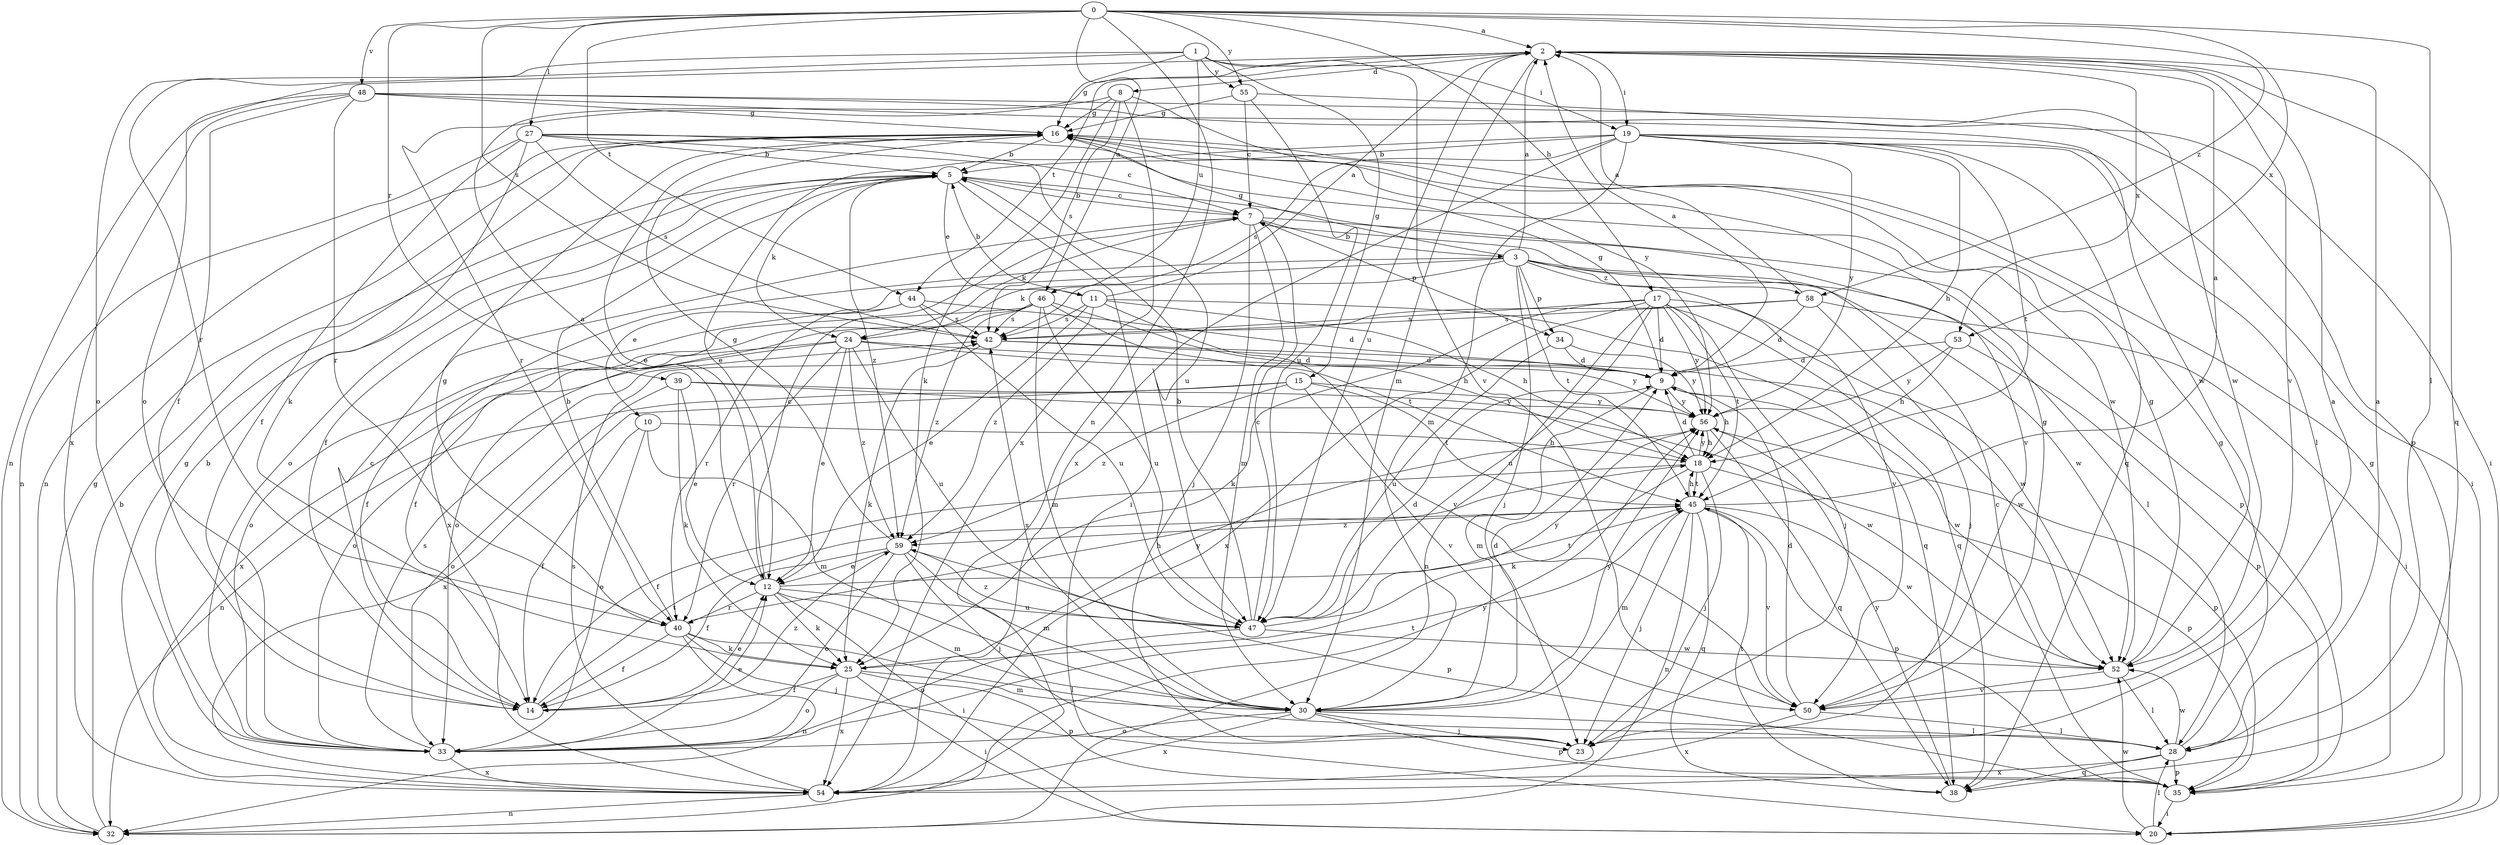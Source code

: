 strict digraph  {
0;
1;
2;
3;
5;
7;
8;
9;
10;
11;
12;
14;
15;
16;
17;
18;
19;
20;
23;
24;
25;
27;
28;
30;
32;
33;
34;
35;
38;
39;
40;
42;
44;
45;
46;
47;
48;
50;
52;
53;
54;
55;
56;
58;
59;
0 -> 2  [label=a];
0 -> 17  [label=h];
0 -> 27  [label=l];
0 -> 28  [label=l];
0 -> 32  [label=n];
0 -> 39  [label=r];
0 -> 42  [label=s];
0 -> 44  [label=t];
0 -> 46  [label=u];
0 -> 48  [label=v];
0 -> 53  [label=x];
0 -> 55  [label=y];
0 -> 58  [label=z];
1 -> 15  [label=g];
1 -> 16  [label=g];
1 -> 19  [label=i];
1 -> 33  [label=o];
1 -> 40  [label=r];
1 -> 46  [label=u];
1 -> 50  [label=v];
1 -> 55  [label=y];
2 -> 8  [label=d];
2 -> 19  [label=i];
2 -> 30  [label=m];
2 -> 33  [label=o];
2 -> 38  [label=q];
2 -> 44  [label=t];
2 -> 47  [label=u];
2 -> 50  [label=v];
2 -> 53  [label=x];
3 -> 2  [label=a];
3 -> 10  [label=e];
3 -> 16  [label=g];
3 -> 23  [label=j];
3 -> 24  [label=k];
3 -> 28  [label=l];
3 -> 34  [label=p];
3 -> 45  [label=t];
3 -> 50  [label=v];
3 -> 52  [label=w];
3 -> 54  [label=x];
3 -> 58  [label=z];
5 -> 7  [label=c];
5 -> 11  [label=e];
5 -> 14  [label=f];
5 -> 20  [label=i];
5 -> 24  [label=k];
5 -> 33  [label=o];
5 -> 50  [label=v];
5 -> 59  [label=z];
7 -> 3  [label=b];
7 -> 5  [label=b];
7 -> 23  [label=j];
7 -> 24  [label=k];
7 -> 30  [label=m];
7 -> 34  [label=p];
7 -> 35  [label=p];
8 -> 16  [label=g];
8 -> 25  [label=k];
8 -> 40  [label=r];
8 -> 42  [label=s];
8 -> 54  [label=x];
8 -> 56  [label=y];
9 -> 2  [label=a];
9 -> 16  [label=g];
9 -> 18  [label=h];
9 -> 30  [label=m];
9 -> 52  [label=w];
9 -> 56  [label=y];
10 -> 14  [label=f];
10 -> 18  [label=h];
10 -> 30  [label=m];
10 -> 33  [label=o];
11 -> 2  [label=a];
11 -> 5  [label=b];
11 -> 12  [label=e];
11 -> 18  [label=h];
11 -> 38  [label=q];
11 -> 42  [label=s];
11 -> 50  [label=v];
11 -> 59  [label=z];
12 -> 2  [label=a];
12 -> 7  [label=c];
12 -> 20  [label=i];
12 -> 25  [label=k];
12 -> 30  [label=m];
12 -> 40  [label=r];
12 -> 45  [label=t];
12 -> 47  [label=u];
14 -> 7  [label=c];
14 -> 12  [label=e];
14 -> 45  [label=t];
14 -> 59  [label=z];
15 -> 32  [label=n];
15 -> 45  [label=t];
15 -> 50  [label=v];
15 -> 54  [label=x];
15 -> 56  [label=y];
15 -> 59  [label=z];
16 -> 5  [label=b];
16 -> 12  [label=e];
16 -> 32  [label=n];
17 -> 9  [label=d];
17 -> 23  [label=j];
17 -> 25  [label=k];
17 -> 32  [label=n];
17 -> 38  [label=q];
17 -> 42  [label=s];
17 -> 45  [label=t];
17 -> 47  [label=u];
17 -> 52  [label=w];
17 -> 54  [label=x];
17 -> 56  [label=y];
18 -> 9  [label=d];
18 -> 14  [label=f];
18 -> 23  [label=j];
18 -> 25  [label=k];
18 -> 35  [label=p];
18 -> 45  [label=t];
18 -> 56  [label=y];
19 -> 5  [label=b];
19 -> 12  [label=e];
19 -> 18  [label=h];
19 -> 20  [label=i];
19 -> 28  [label=l];
19 -> 30  [label=m];
19 -> 38  [label=q];
19 -> 42  [label=s];
19 -> 45  [label=t];
19 -> 54  [label=x];
19 -> 56  [label=y];
20 -> 28  [label=l];
20 -> 52  [label=w];
23 -> 2  [label=a];
24 -> 9  [label=d];
24 -> 12  [label=e];
24 -> 33  [label=o];
24 -> 40  [label=r];
24 -> 47  [label=u];
24 -> 54  [label=x];
24 -> 56  [label=y];
24 -> 59  [label=z];
25 -> 14  [label=f];
25 -> 20  [label=i];
25 -> 30  [label=m];
25 -> 33  [label=o];
25 -> 35  [label=p];
25 -> 54  [label=x];
25 -> 56  [label=y];
27 -> 5  [label=b];
27 -> 7  [label=c];
27 -> 14  [label=f];
27 -> 25  [label=k];
27 -> 32  [label=n];
27 -> 42  [label=s];
27 -> 47  [label=u];
27 -> 52  [label=w];
28 -> 2  [label=a];
28 -> 16  [label=g];
28 -> 35  [label=p];
28 -> 38  [label=q];
28 -> 52  [label=w];
28 -> 54  [label=x];
30 -> 9  [label=d];
30 -> 23  [label=j];
30 -> 28  [label=l];
30 -> 33  [label=o];
30 -> 35  [label=p];
30 -> 42  [label=s];
30 -> 54  [label=x];
30 -> 56  [label=y];
32 -> 5  [label=b];
32 -> 16  [label=g];
33 -> 5  [label=b];
33 -> 12  [label=e];
33 -> 42  [label=s];
33 -> 45  [label=t];
33 -> 54  [label=x];
34 -> 9  [label=d];
34 -> 47  [label=u];
34 -> 56  [label=y];
35 -> 7  [label=c];
35 -> 16  [label=g];
35 -> 20  [label=i];
38 -> 45  [label=t];
38 -> 56  [label=y];
39 -> 12  [label=e];
39 -> 25  [label=k];
39 -> 33  [label=o];
39 -> 52  [label=w];
39 -> 56  [label=y];
40 -> 5  [label=b];
40 -> 14  [label=f];
40 -> 16  [label=g];
40 -> 18  [label=h];
40 -> 23  [label=j];
40 -> 25  [label=k];
40 -> 28  [label=l];
40 -> 32  [label=n];
42 -> 9  [label=d];
42 -> 25  [label=k];
42 -> 52  [label=w];
44 -> 9  [label=d];
44 -> 14  [label=f];
44 -> 40  [label=r];
44 -> 42  [label=s];
44 -> 47  [label=u];
45 -> 2  [label=a];
45 -> 18  [label=h];
45 -> 23  [label=j];
45 -> 30  [label=m];
45 -> 32  [label=n];
45 -> 35  [label=p];
45 -> 38  [label=q];
45 -> 50  [label=v];
45 -> 52  [label=w];
45 -> 59  [label=z];
46 -> 14  [label=f];
46 -> 18  [label=h];
46 -> 30  [label=m];
46 -> 33  [label=o];
46 -> 42  [label=s];
46 -> 45  [label=t];
46 -> 47  [label=u];
46 -> 59  [label=z];
47 -> 5  [label=b];
47 -> 7  [label=c];
47 -> 9  [label=d];
47 -> 33  [label=o];
47 -> 52  [label=w];
47 -> 56  [label=y];
47 -> 59  [label=z];
48 -> 14  [label=f];
48 -> 16  [label=g];
48 -> 20  [label=i];
48 -> 32  [label=n];
48 -> 35  [label=p];
48 -> 40  [label=r];
48 -> 52  [label=w];
48 -> 54  [label=x];
50 -> 9  [label=d];
50 -> 16  [label=g];
50 -> 28  [label=l];
50 -> 54  [label=x];
52 -> 16  [label=g];
52 -> 28  [label=l];
52 -> 50  [label=v];
53 -> 9  [label=d];
53 -> 18  [label=h];
53 -> 35  [label=p];
53 -> 56  [label=y];
54 -> 16  [label=g];
54 -> 32  [label=n];
54 -> 42  [label=s];
54 -> 56  [label=y];
55 -> 7  [label=c];
55 -> 16  [label=g];
55 -> 47  [label=u];
55 -> 52  [label=w];
56 -> 18  [label=h];
56 -> 35  [label=p];
56 -> 38  [label=q];
58 -> 2  [label=a];
58 -> 9  [label=d];
58 -> 20  [label=i];
58 -> 23  [label=j];
58 -> 33  [label=o];
58 -> 42  [label=s];
59 -> 12  [label=e];
59 -> 14  [label=f];
59 -> 16  [label=g];
59 -> 23  [label=j];
59 -> 30  [label=m];
59 -> 33  [label=o];
59 -> 35  [label=p];
}
